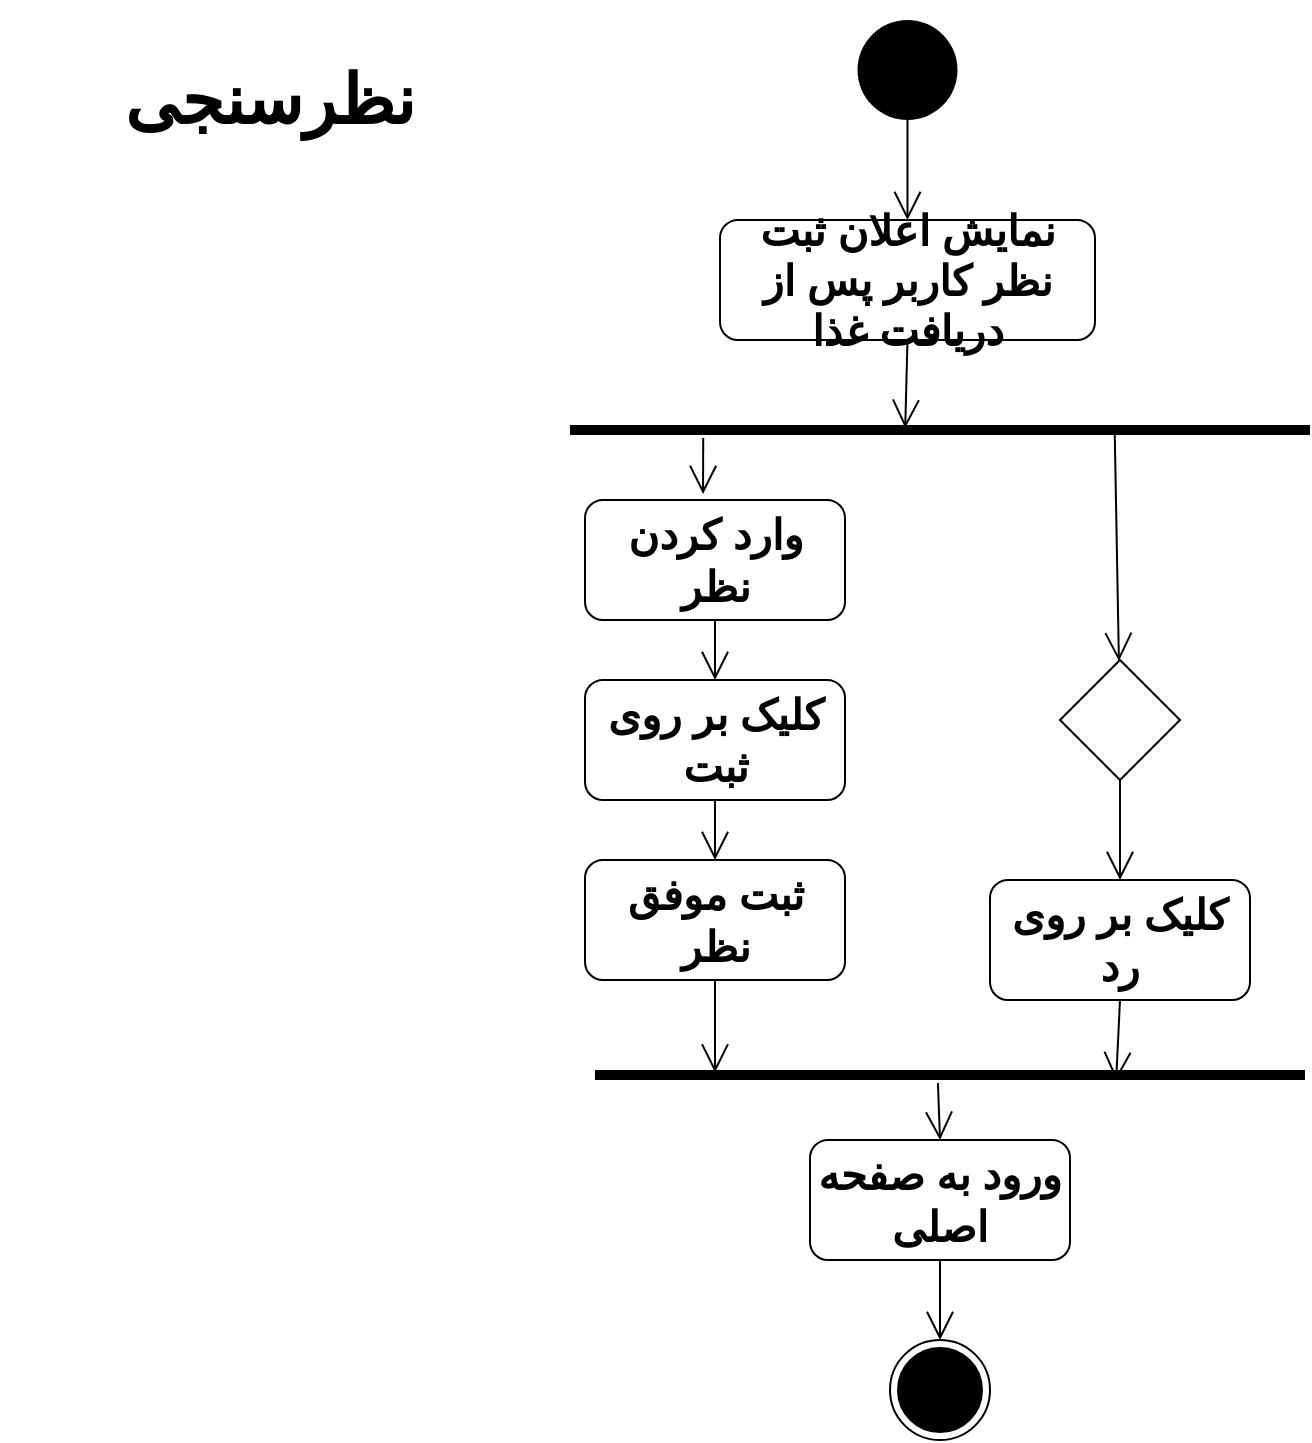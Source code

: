 <mxfile version="14.0.1" type="github">
  <diagram name="Page-1" id="0783ab3e-0a74-02c8-0abd-f7b4e66b4bec">
    <mxGraphModel dx="1422" dy="728" grid="1" gridSize="10" guides="1" tooltips="1" connect="1" arrows="1" fold="1" page="1" pageScale="1" pageWidth="850" pageHeight="1100" background="#ffffff" math="0" shadow="0">
      <root>
        <mxCell id="0" />
        <mxCell id="1" parent="0" />
        <mxCell id="7u4_Z7Mw72sVkrCknOZ8-1" value="" style="ellipse;fillColor=#000000;strokeColor=none;" parent="1" vertex="1">
          <mxGeometry x="428.75" y="20" width="50" height="50" as="geometry" />
        </mxCell>
        <mxCell id="7u4_Z7Mw72sVkrCknOZ8-2" value="نمایش اعلان ثبت نظر کاربر پس از دریافت غذا" style="shape=rect;html=1;rounded=1;whiteSpace=wrap;align=center;fontSize=21;fontStyle=1" parent="1" vertex="1">
          <mxGeometry x="360" y="120" width="187.5" height="60" as="geometry" />
        </mxCell>
        <mxCell id="7u4_Z7Mw72sVkrCknOZ8-3" value="" style="endArrow=open;endFill=1;endSize=12;html=1;fontSize=21;exitX=0.5;exitY=1;exitDx=0;exitDy=0;entryX=0.5;entryY=0;entryDx=0;entryDy=0;" parent="1" source="7u4_Z7Mw72sVkrCknOZ8-1" target="7u4_Z7Mw72sVkrCknOZ8-2" edge="1">
          <mxGeometry width="160" relative="1" as="geometry">
            <mxPoint x="480" y="278" as="sourcePoint" />
            <mxPoint x="640" y="278" as="targetPoint" />
          </mxGeometry>
        </mxCell>
        <mxCell id="7u4_Z7Mw72sVkrCknOZ8-14" value="کلیک بر روی ثبت" style="shape=rect;html=1;rounded=1;whiteSpace=wrap;align=center;fontSize=21;fontStyle=1;" parent="1" vertex="1">
          <mxGeometry x="292.5" y="350" width="130" height="60" as="geometry" />
        </mxCell>
        <mxCell id="7u4_Z7Mw72sVkrCknOZ8-17" value="وارد کردن نظر" style="shape=rect;html=1;rounded=1;whiteSpace=wrap;align=center;fontSize=21;fontStyle=1" parent="1" vertex="1">
          <mxGeometry x="292.5" y="260" width="130" height="60" as="geometry" />
        </mxCell>
        <mxCell id="7u4_Z7Mw72sVkrCknOZ8-30" value="" style="endArrow=open;endFill=1;endSize=12;html=1;fontSize=21;exitX=0.5;exitY=1;exitDx=0;exitDy=0;entryX=0.5;entryY=0;entryDx=0;entryDy=0;" parent="1" source="7u4_Z7Mw72sVkrCknOZ8-17" target="7u4_Z7Mw72sVkrCknOZ8-14" edge="1">
          <mxGeometry width="160" relative="1" as="geometry">
            <mxPoint x="227.5" y="340" as="sourcePoint" />
            <mxPoint x="227.5" y="380" as="targetPoint" />
          </mxGeometry>
        </mxCell>
        <mxCell id="7u4_Z7Mw72sVkrCknOZ8-31" value="" style="html=1;points=[];perimeter=orthogonalPerimeter;fillColor=#000000;strokeColor=none;fontSize=16;rotation=90;" parent="1" vertex="1">
          <mxGeometry x="467.5" y="40" width="5" height="370" as="geometry" />
        </mxCell>
        <mxCell id="7u4_Z7Mw72sVkrCknOZ8-33" value="" style="endArrow=open;endFill=1;endSize=12;html=1;fontSize=16;exitX=0.5;exitY=1;exitDx=0;exitDy=0;entryX=0.3;entryY=0.547;entryDx=0;entryDy=0;entryPerimeter=0;" parent="1" source="7u4_Z7Mw72sVkrCknOZ8-2" target="7u4_Z7Mw72sVkrCknOZ8-31" edge="1">
          <mxGeometry width="160" relative="1" as="geometry">
            <mxPoint x="337.5" y="370" as="sourcePoint" />
            <mxPoint x="497.5" y="370" as="targetPoint" />
          </mxGeometry>
        </mxCell>
        <mxCell id="7u4_Z7Mw72sVkrCknOZ8-34" value="" style="endArrow=open;endFill=1;endSize=12;html=1;fontSize=16;exitX=0.5;exitY=1;exitDx=0;exitDy=0;" parent="1" source="71KH_rdXFdiDzgESNzsc-1" target="7u4_Z7Mw72sVkrCknOZ8-35" edge="1">
          <mxGeometry width="160" relative="1" as="geometry">
            <mxPoint x="453.75" y="180" as="sourcePoint" />
            <mxPoint x="557.5" y="270" as="targetPoint" />
            <Array as="points" />
          </mxGeometry>
        </mxCell>
        <mxCell id="7u4_Z7Mw72sVkrCknOZ8-35" value="کلیک بر روی رد" style="shape=rect;html=1;rounded=1;whiteSpace=wrap;align=center;fontSize=21;fontStyle=1" parent="1" vertex="1">
          <mxGeometry x="495" y="450" width="130" height="60" as="geometry" />
        </mxCell>
        <mxCell id="7u4_Z7Mw72sVkrCknOZ8-37" value="" style="endArrow=open;endFill=1;endSize=12;html=1;fontSize=16;exitX=1.3;exitY=0.82;exitDx=0;exitDy=0;exitPerimeter=0;entryX=0.454;entryY=-0.05;entryDx=0;entryDy=0;entryPerimeter=0;" parent="1" source="7u4_Z7Mw72sVkrCknOZ8-31" target="7u4_Z7Mw72sVkrCknOZ8-17" edge="1">
          <mxGeometry width="160" relative="1" as="geometry">
            <mxPoint x="557.32" y="224" as="sourcePoint" />
            <mxPoint x="557.5" y="270" as="targetPoint" />
            <Array as="points" />
          </mxGeometry>
        </mxCell>
        <mxCell id="7u4_Z7Mw72sVkrCknOZ8-38" value="" style="endArrow=open;endFill=1;endSize=12;html=1;fontSize=16;exitX=0.5;exitY=1;exitDx=0;exitDy=0;entryX=0.24;entryY=0.831;entryDx=0;entryDy=0;entryPerimeter=0;" parent="1" source="7u4_Z7Mw72sVkrCknOZ8-44" target="7u4_Z7Mw72sVkrCknOZ8-39" edge="1">
          <mxGeometry width="160" relative="1" as="geometry">
            <mxPoint x="342.5" y="510" as="sourcePoint" />
            <mxPoint x="357.5" y="450" as="targetPoint" />
          </mxGeometry>
        </mxCell>
        <mxCell id="7u4_Z7Mw72sVkrCknOZ8-39" value="" style="html=1;points=[];perimeter=orthogonalPerimeter;fillColor=#000000;strokeColor=none;fontSize=16;rotation=90;" parent="1" vertex="1">
          <mxGeometry x="472.5" y="370" width="5" height="355" as="geometry" />
        </mxCell>
        <mxCell id="7u4_Z7Mw72sVkrCknOZ8-40" value="" style="endArrow=open;endFill=1;endSize=12;html=1;fontSize=16;exitX=0.5;exitY=1;exitDx=0;exitDy=0;entryX=1.04;entryY=0.266;entryDx=0;entryDy=0;entryPerimeter=0;" parent="1" source="7u4_Z7Mw72sVkrCknOZ8-35" target="7u4_Z7Mw72sVkrCknOZ8-39" edge="1">
          <mxGeometry width="160" relative="1" as="geometry">
            <mxPoint x="337.5" y="370" as="sourcePoint" />
            <mxPoint x="557" y="550" as="targetPoint" />
          </mxGeometry>
        </mxCell>
        <mxCell id="7u4_Z7Mw72sVkrCknOZ8-41" value="" style="endArrow=open;endFill=1;endSize=12;html=1;fontSize=16;exitX=0.5;exitY=1;exitDx=0;exitDy=0;entryX=0.5;entryY=0;entryDx=0;entryDy=0;" parent="1" source="7u4_Z7Mw72sVkrCknOZ8-42" target="t5gxLK92p2Mj6HOPJi7L-1" edge="1">
          <mxGeometry width="160" relative="1" as="geometry">
            <mxPoint x="340" y="390" as="sourcePoint" />
            <mxPoint x="470" y="680" as="targetPoint" />
          </mxGeometry>
        </mxCell>
        <mxCell id="7u4_Z7Mw72sVkrCknOZ8-42" value="ورود به صفحه اصلی" style="shape=rect;html=1;rounded=1;whiteSpace=wrap;align=center;fontSize=21;fontStyle=1" parent="1" vertex="1">
          <mxGeometry x="405" y="580" width="130" height="60" as="geometry" />
        </mxCell>
        <mxCell id="7u4_Z7Mw72sVkrCknOZ8-43" value="" style="endArrow=open;endFill=1;endSize=12;html=1;fontSize=16;exitX=1.3;exitY=0.517;exitDx=0;exitDy=0;exitPerimeter=0;entryX=0.5;entryY=0;entryDx=0;entryDy=0;" parent="1" source="7u4_Z7Mw72sVkrCknOZ8-39" target="7u4_Z7Mw72sVkrCknOZ8-42" edge="1">
          <mxGeometry width="160" relative="1" as="geometry">
            <mxPoint x="468.965" y="551.5" as="sourcePoint" />
            <mxPoint x="470" y="680" as="targetPoint" />
          </mxGeometry>
        </mxCell>
        <mxCell id="7u4_Z7Mw72sVkrCknOZ8-44" value="ثبت موفق نظر" style="shape=rect;html=1;rounded=1;whiteSpace=wrap;align=center;fontSize=21;fontStyle=1" parent="1" vertex="1">
          <mxGeometry x="292.5" y="440" width="130" height="60" as="geometry" />
        </mxCell>
        <mxCell id="7u4_Z7Mw72sVkrCknOZ8-45" value="" style="endArrow=open;endFill=1;endSize=12;html=1;fontSize=16;exitX=0.5;exitY=1;exitDx=0;exitDy=0;" parent="1" source="7u4_Z7Mw72sVkrCknOZ8-14" target="7u4_Z7Mw72sVkrCknOZ8-44" edge="1">
          <mxGeometry width="160" relative="1" as="geometry">
            <mxPoint x="357.5" y="410" as="sourcePoint" />
            <mxPoint x="357.5" y="545" as="targetPoint" />
          </mxGeometry>
        </mxCell>
        <mxCell id="W0LdKzp7sHMqHpbQo-3v-1" value="&lt;b&gt;&lt;font style=&quot;font-size: 34px&quot;&gt;نظرسنجی&lt;/font&gt;&lt;/b&gt;" style="text;html=1;strokeColor=none;fillColor=none;align=center;verticalAlign=middle;whiteSpace=wrap;rounded=0;" parent="1" vertex="1">
          <mxGeometry y="10" width="270" height="100" as="geometry" />
        </mxCell>
        <mxCell id="t5gxLK92p2Mj6HOPJi7L-1" value="" style="ellipse;html=1;shape=endState;fillColor=#000000;strokeColor=#000000;" parent="1" vertex="1">
          <mxGeometry x="445" y="680" width="50" height="50" as="geometry" />
        </mxCell>
        <mxCell id="71KH_rdXFdiDzgESNzsc-1" value="" style="rhombus;" vertex="1" parent="1">
          <mxGeometry x="530" y="340" width="60" height="60" as="geometry" />
        </mxCell>
        <mxCell id="71KH_rdXFdiDzgESNzsc-2" value="" style="endArrow=open;endFill=1;endSize=12;html=1;fontSize=16;exitX=0.3;exitY=0.264;exitDx=0;exitDy=0;exitPerimeter=0;" edge="1" parent="1" source="7u4_Z7Mw72sVkrCknOZ8-31" target="71KH_rdXFdiDzgESNzsc-1">
          <mxGeometry width="160" relative="1" as="geometry">
            <mxPoint x="557.32" y="224" as="sourcePoint" />
            <mxPoint x="559.688" y="450" as="targetPoint" />
            <Array as="points" />
          </mxGeometry>
        </mxCell>
      </root>
    </mxGraphModel>
  </diagram>
</mxfile>
